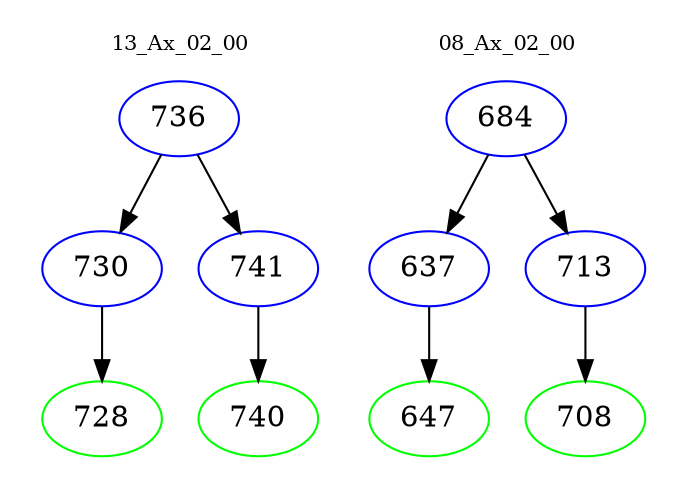 digraph{
subgraph cluster_0 {
color = white
label = "13_Ax_02_00";
fontsize=10;
T0_736 [label="736", color="blue"]
T0_736 -> T0_730 [color="black"]
T0_730 [label="730", color="blue"]
T0_730 -> T0_728 [color="black"]
T0_728 [label="728", color="green"]
T0_736 -> T0_741 [color="black"]
T0_741 [label="741", color="blue"]
T0_741 -> T0_740 [color="black"]
T0_740 [label="740", color="green"]
}
subgraph cluster_1 {
color = white
label = "08_Ax_02_00";
fontsize=10;
T1_684 [label="684", color="blue"]
T1_684 -> T1_637 [color="black"]
T1_637 [label="637", color="blue"]
T1_637 -> T1_647 [color="black"]
T1_647 [label="647", color="green"]
T1_684 -> T1_713 [color="black"]
T1_713 [label="713", color="blue"]
T1_713 -> T1_708 [color="black"]
T1_708 [label="708", color="green"]
}
}
